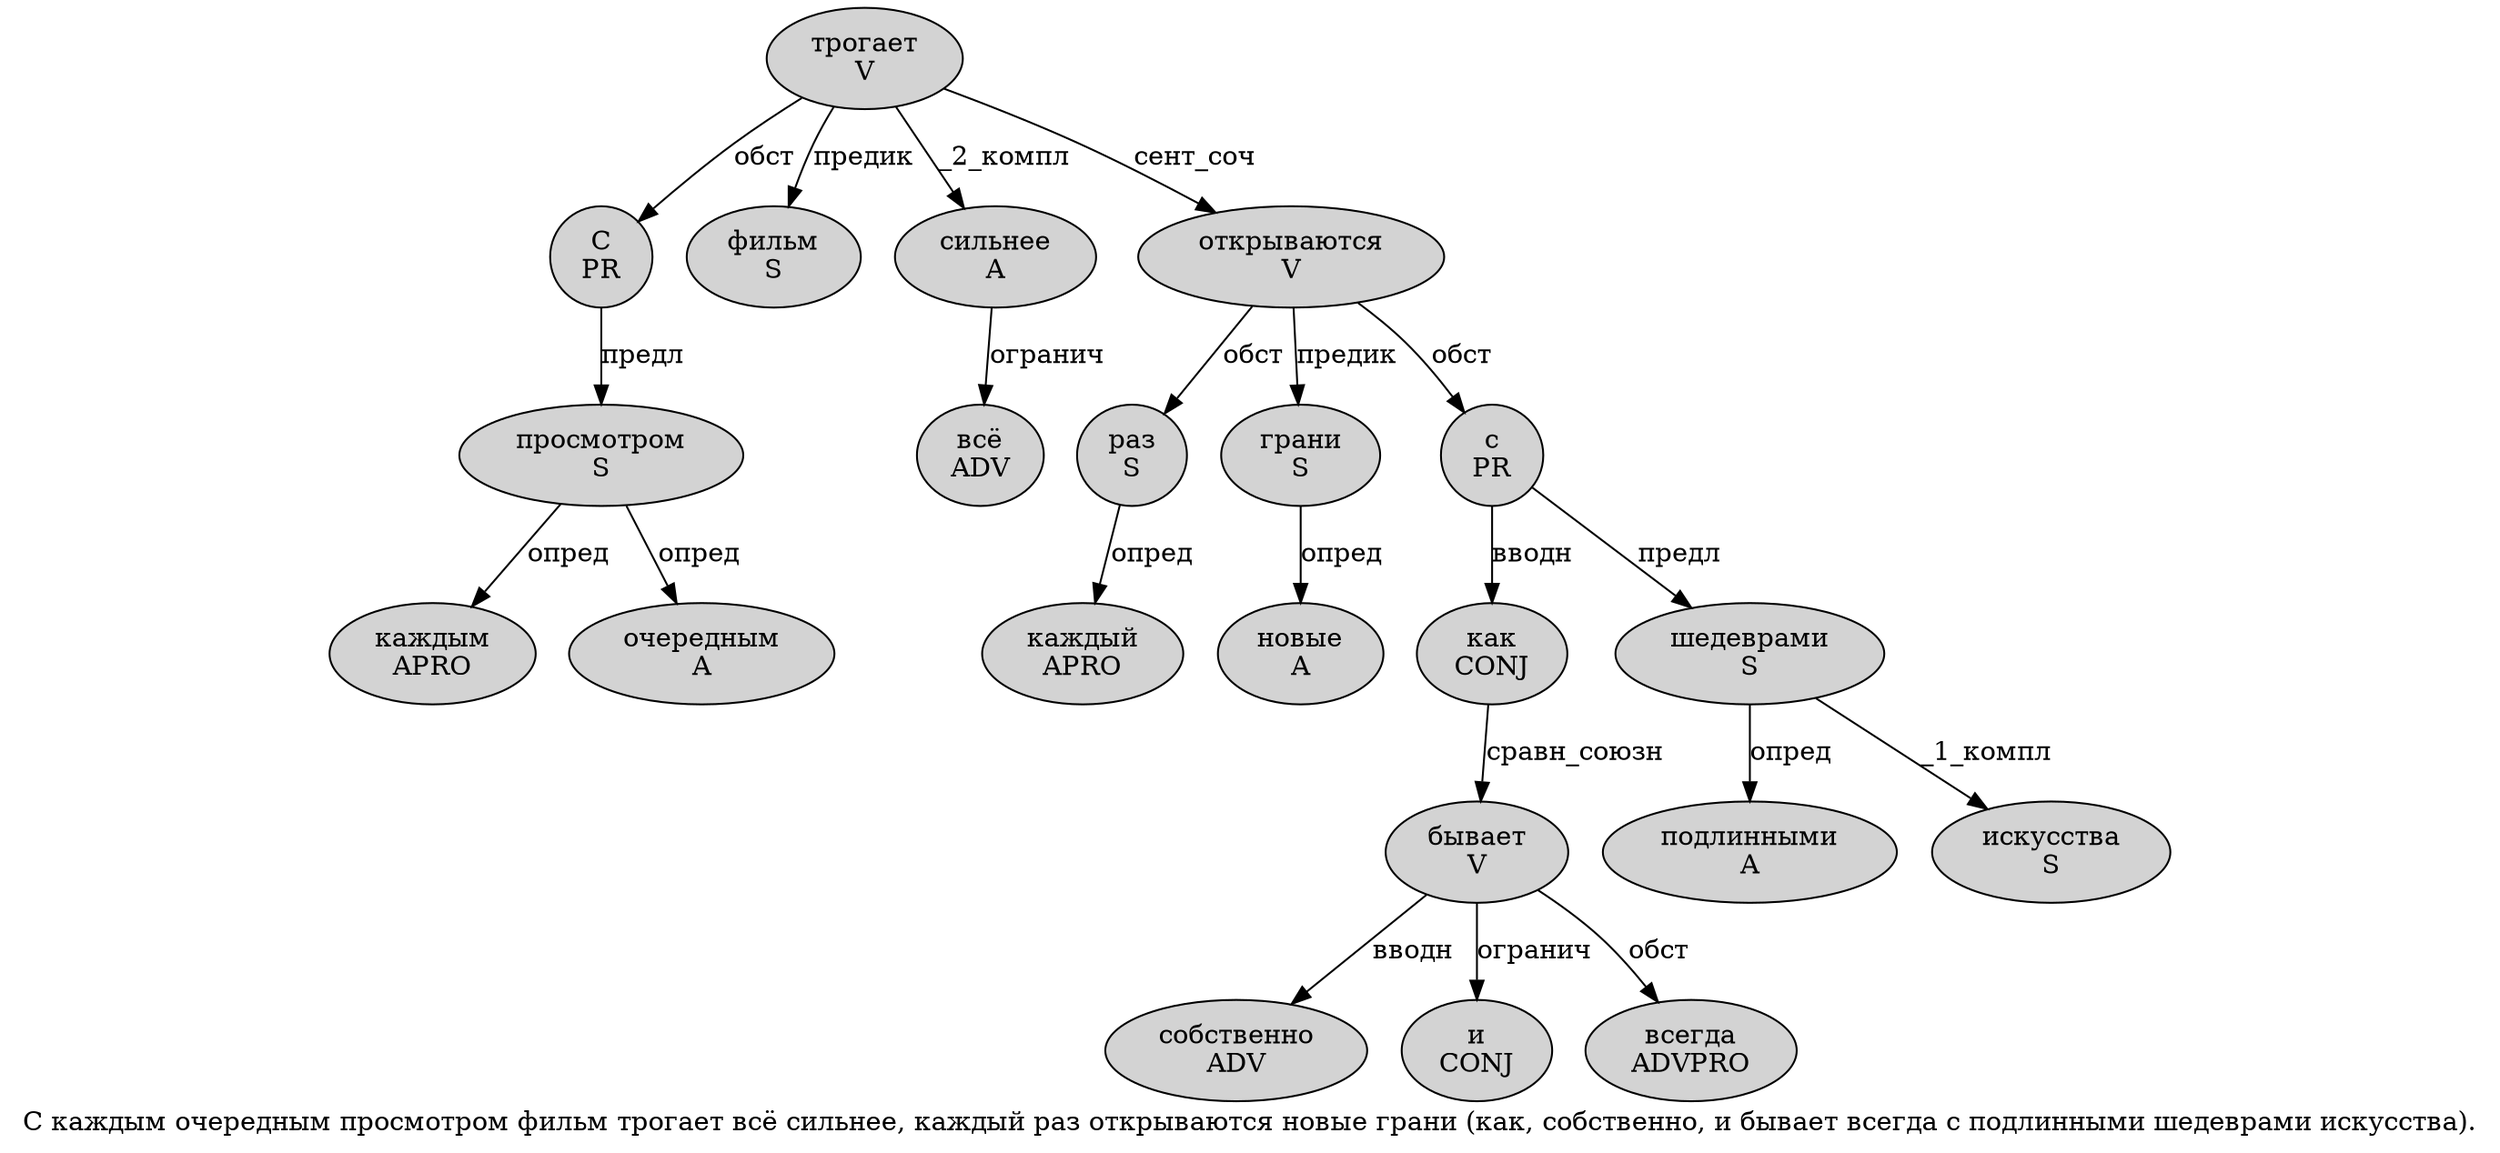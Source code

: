 digraph SENTENCE_2196 {
	graph [label="С каждым очередным просмотром фильм трогает всё сильнее, каждый раз открываются новые грани (как, собственно, и бывает всегда с подлинными шедеврами искусства)."]
	node [style=filled]
		0 [label="С
PR" color="" fillcolor=lightgray penwidth=1 shape=ellipse]
		1 [label="каждым
APRO" color="" fillcolor=lightgray penwidth=1 shape=ellipse]
		2 [label="очередным
A" color="" fillcolor=lightgray penwidth=1 shape=ellipse]
		3 [label="просмотром
S" color="" fillcolor=lightgray penwidth=1 shape=ellipse]
		4 [label="фильм
S" color="" fillcolor=lightgray penwidth=1 shape=ellipse]
		5 [label="трогает
V" color="" fillcolor=lightgray penwidth=1 shape=ellipse]
		6 [label="всё
ADV" color="" fillcolor=lightgray penwidth=1 shape=ellipse]
		7 [label="сильнее
A" color="" fillcolor=lightgray penwidth=1 shape=ellipse]
		9 [label="каждый
APRO" color="" fillcolor=lightgray penwidth=1 shape=ellipse]
		10 [label="раз
S" color="" fillcolor=lightgray penwidth=1 shape=ellipse]
		11 [label="открываются
V" color="" fillcolor=lightgray penwidth=1 shape=ellipse]
		12 [label="новые
A" color="" fillcolor=lightgray penwidth=1 shape=ellipse]
		13 [label="грани
S" color="" fillcolor=lightgray penwidth=1 shape=ellipse]
		15 [label="как
CONJ" color="" fillcolor=lightgray penwidth=1 shape=ellipse]
		17 [label="собственно
ADV" color="" fillcolor=lightgray penwidth=1 shape=ellipse]
		19 [label="и
CONJ" color="" fillcolor=lightgray penwidth=1 shape=ellipse]
		20 [label="бывает
V" color="" fillcolor=lightgray penwidth=1 shape=ellipse]
		21 [label="всегда
ADVPRO" color="" fillcolor=lightgray penwidth=1 shape=ellipse]
		22 [label="с
PR" color="" fillcolor=lightgray penwidth=1 shape=ellipse]
		23 [label="подлинными
A" color="" fillcolor=lightgray penwidth=1 shape=ellipse]
		24 [label="шедеврами
S" color="" fillcolor=lightgray penwidth=1 shape=ellipse]
		25 [label="искусства
S" color="" fillcolor=lightgray penwidth=1 shape=ellipse]
			11 -> 10 [label="обст"]
			11 -> 13 [label="предик"]
			11 -> 22 [label="обст"]
			3 -> 1 [label="опред"]
			3 -> 2 [label="опред"]
			24 -> 23 [label="опред"]
			24 -> 25 [label="_1_компл"]
			10 -> 9 [label="опред"]
			0 -> 3 [label="предл"]
			13 -> 12 [label="опред"]
			20 -> 17 [label="вводн"]
			20 -> 19 [label="огранич"]
			20 -> 21 [label="обст"]
			7 -> 6 [label="огранич"]
			22 -> 15 [label="вводн"]
			22 -> 24 [label="предл"]
			15 -> 20 [label="сравн_союзн"]
			5 -> 0 [label="обст"]
			5 -> 4 [label="предик"]
			5 -> 7 [label="_2_компл"]
			5 -> 11 [label="сент_соч"]
}